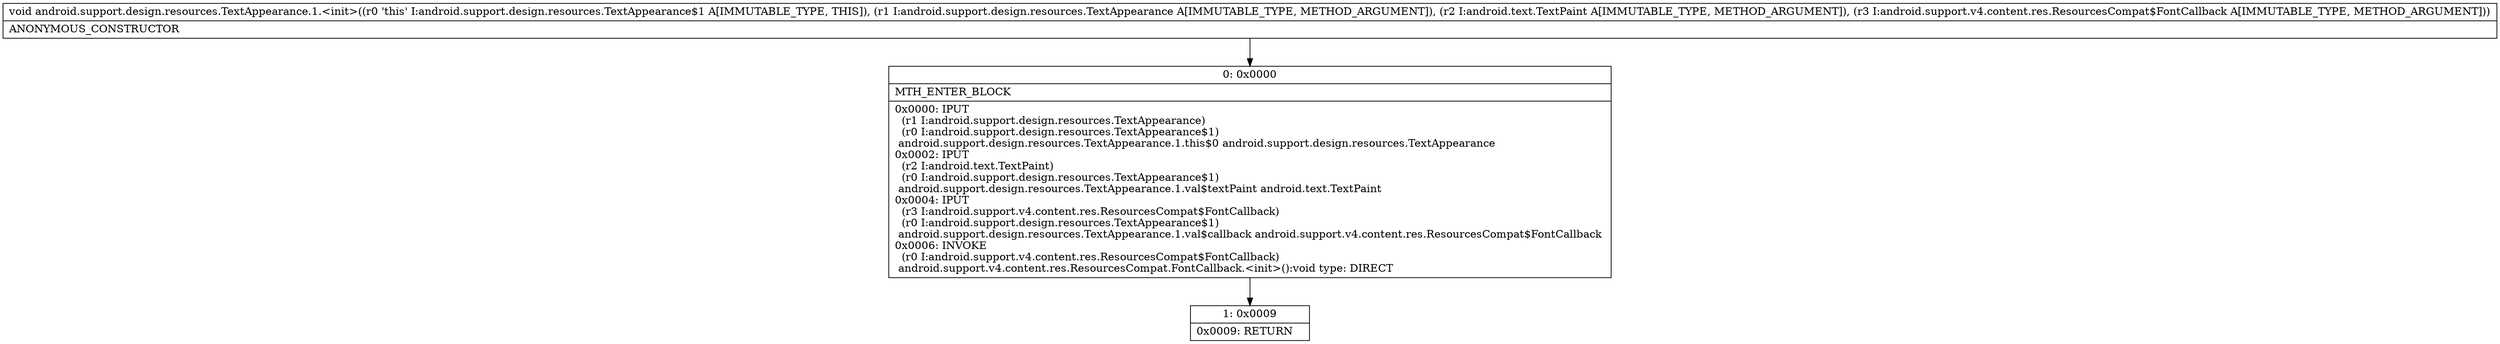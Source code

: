 digraph "CFG forandroid.support.design.resources.TextAppearance.1.\<init\>(Landroid\/support\/design\/resources\/TextAppearance;Landroid\/text\/TextPaint;Landroid\/support\/v4\/content\/res\/ResourcesCompat$FontCallback;)V" {
Node_0 [shape=record,label="{0\:\ 0x0000|MTH_ENTER_BLOCK\l|0x0000: IPUT  \l  (r1 I:android.support.design.resources.TextAppearance)\l  (r0 I:android.support.design.resources.TextAppearance$1)\l android.support.design.resources.TextAppearance.1.this$0 android.support.design.resources.TextAppearance \l0x0002: IPUT  \l  (r2 I:android.text.TextPaint)\l  (r0 I:android.support.design.resources.TextAppearance$1)\l android.support.design.resources.TextAppearance.1.val$textPaint android.text.TextPaint \l0x0004: IPUT  \l  (r3 I:android.support.v4.content.res.ResourcesCompat$FontCallback)\l  (r0 I:android.support.design.resources.TextAppearance$1)\l android.support.design.resources.TextAppearance.1.val$callback android.support.v4.content.res.ResourcesCompat$FontCallback \l0x0006: INVOKE  \l  (r0 I:android.support.v4.content.res.ResourcesCompat$FontCallback)\l android.support.v4.content.res.ResourcesCompat.FontCallback.\<init\>():void type: DIRECT \l}"];
Node_1 [shape=record,label="{1\:\ 0x0009|0x0009: RETURN   \l}"];
MethodNode[shape=record,label="{void android.support.design.resources.TextAppearance.1.\<init\>((r0 'this' I:android.support.design.resources.TextAppearance$1 A[IMMUTABLE_TYPE, THIS]), (r1 I:android.support.design.resources.TextAppearance A[IMMUTABLE_TYPE, METHOD_ARGUMENT]), (r2 I:android.text.TextPaint A[IMMUTABLE_TYPE, METHOD_ARGUMENT]), (r3 I:android.support.v4.content.res.ResourcesCompat$FontCallback A[IMMUTABLE_TYPE, METHOD_ARGUMENT]))  | ANONYMOUS_CONSTRUCTOR\l}"];
MethodNode -> Node_0;
Node_0 -> Node_1;
}

